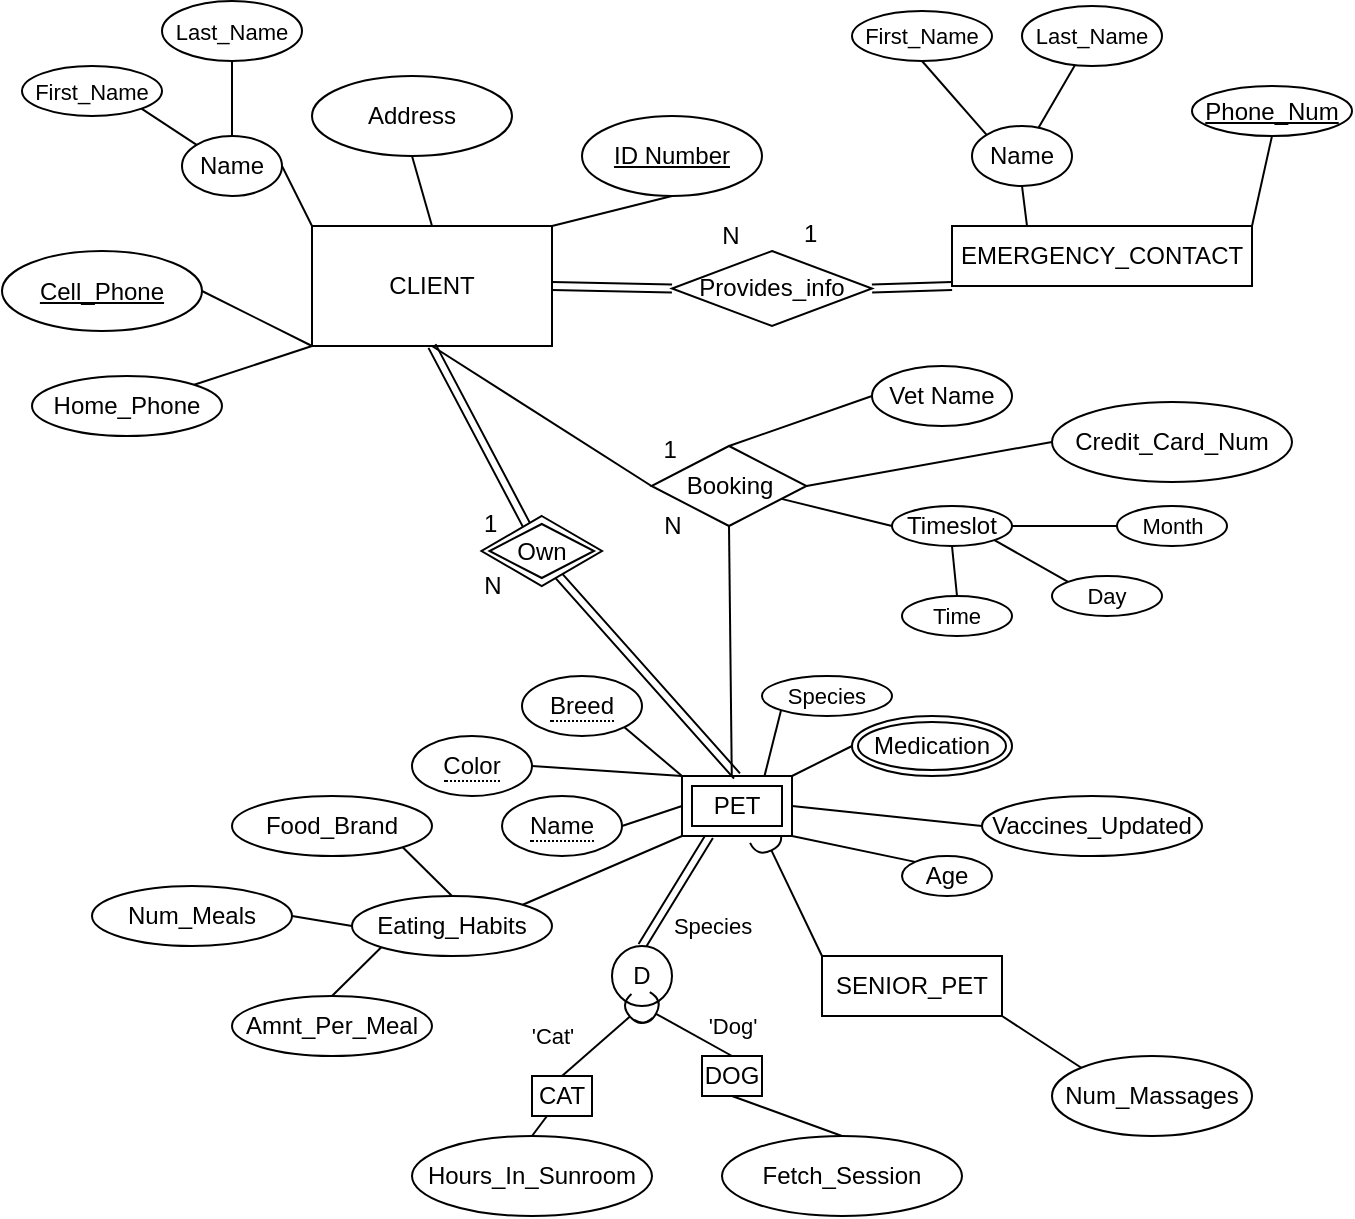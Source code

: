 <mxfile>
    <diagram id="pG3ar79h7M-jeArTsipy" name="Page-1">
        <mxGraphModel dx="711" dy="692" grid="1" gridSize="10" guides="1" tooltips="1" connect="1" arrows="1" fold="1" page="1" pageScale="1" pageWidth="850" pageHeight="1100" math="0" shadow="0">
            <root>
                <mxCell id="0"/>
                <mxCell id="1" parent="0"/>
                <mxCell id="2" value="CLIENT" style="rounded=0;whiteSpace=wrap;html=1;" parent="1" vertex="1">
                    <mxGeometry x="255" y="235" width="120" height="60" as="geometry"/>
                </mxCell>
                <mxCell id="4" value="&lt;u&gt;ID Number&lt;/u&gt;" style="ellipse;whiteSpace=wrap;html=1;" parent="1" vertex="1">
                    <mxGeometry x="390" y="180" width="90" height="40" as="geometry"/>
                </mxCell>
                <mxCell id="5" value="" style="endArrow=none;html=1;exitX=1;exitY=0;exitDx=0;exitDy=0;entryX=0.5;entryY=1;entryDx=0;entryDy=0;" parent="1" source="2" target="4" edge="1">
                    <mxGeometry width="50" height="50" relative="1" as="geometry">
                        <mxPoint x="475" y="525" as="sourcePoint"/>
                        <mxPoint x="525" y="475" as="targetPoint"/>
                    </mxGeometry>
                </mxCell>
                <mxCell id="122" style="edgeStyle=none;shape=link;rounded=1;html=1;exitX=0.5;exitY=0;exitDx=0;exitDy=0;entryX=0.25;entryY=1;entryDx=0;entryDy=0;labelBackgroundColor=default;strokeColor=default;fontFamily=Helvetica;fontSize=11;fontColor=default;endArrow=none;endFill=0;" parent="1" source="7" target="68" edge="1">
                    <mxGeometry relative="1" as="geometry"/>
                </mxCell>
                <mxCell id="7" value="D" style="ellipse;whiteSpace=wrap;html=1;aspect=fixed;" parent="1" vertex="1">
                    <mxGeometry x="405" y="595" width="30" height="30" as="geometry"/>
                </mxCell>
                <mxCell id="11" value="CAT" style="rounded=0;whiteSpace=wrap;html=1;" parent="1" vertex="1">
                    <mxGeometry x="365" y="660" width="30" height="20" as="geometry"/>
                </mxCell>
                <mxCell id="12" value="DOG" style="rounded=0;whiteSpace=wrap;html=1;" parent="1" vertex="1">
                    <mxGeometry x="450" y="650" width="30" height="20" as="geometry"/>
                </mxCell>
                <mxCell id="14" value="" style="endArrow=halfCircle;html=1;exitX=0.5;exitY=0;exitDx=0;exitDy=0;entryX=0.5;entryY=1;entryDx=0;entryDy=0;endFill=0;" parent="1" source="12" target="7" edge="1">
                    <mxGeometry width="50" height="50" relative="1" as="geometry">
                        <mxPoint x="690" y="580" as="sourcePoint"/>
                        <mxPoint x="740" y="530" as="targetPoint"/>
                    </mxGeometry>
                </mxCell>
                <mxCell id="15" value="" style="endArrow=halfCircle;html=1;exitX=0.5;exitY=0;exitDx=0;exitDy=0;entryX=0.5;entryY=1;entryDx=0;entryDy=0;endFill=0;" parent="1" source="11" target="7" edge="1">
                    <mxGeometry width="50" height="50" relative="1" as="geometry">
                        <mxPoint x="510" y="550" as="sourcePoint"/>
                        <mxPoint x="560" y="500" as="targetPoint"/>
                    </mxGeometry>
                </mxCell>
                <mxCell id="17" value="" style="endArrow=none;html=1;strokeColor=default;entryX=0.5;entryY=1;entryDx=0;entryDy=0;exitX=0.5;exitY=0;exitDx=0;exitDy=0;" parent="1" source="21" target="12" edge="1">
                    <mxGeometry width="50" height="50" relative="1" as="geometry">
                        <mxPoint x="470" y="725" as="sourcePoint"/>
                        <mxPoint x="490" y="765" as="targetPoint"/>
                    </mxGeometry>
                </mxCell>
                <mxCell id="119" style="edgeStyle=none;html=1;exitX=0;exitY=0;exitDx=0;exitDy=0;endArrow=halfCircle;endFill=0;entryX=0.75;entryY=1;entryDx=0;entryDy=0;" parent="1" source="20" target="68" edge="1">
                    <mxGeometry relative="1" as="geometry">
                        <mxPoint x="495" y="565" as="targetPoint"/>
                    </mxGeometry>
                </mxCell>
                <mxCell id="20" value="SENIOR_PET" style="rounded=0;whiteSpace=wrap;html=1;" parent="1" vertex="1">
                    <mxGeometry x="510" y="600" width="90" height="30" as="geometry"/>
                </mxCell>
                <mxCell id="21" value="Fetch_Session" style="ellipse;whiteSpace=wrap;html=1;" parent="1" vertex="1">
                    <mxGeometry x="460" y="690" width="120" height="40" as="geometry"/>
                </mxCell>
                <mxCell id="121" style="edgeStyle=none;shape=connector;rounded=1;html=1;exitX=0.5;exitY=0;exitDx=0;exitDy=0;entryX=0.25;entryY=1;entryDx=0;entryDy=0;labelBackgroundColor=default;strokeColor=default;fontFamily=Helvetica;fontSize=11;fontColor=default;endArrow=none;endFill=0;" parent="1" target="11" edge="1">
                    <mxGeometry relative="1" as="geometry">
                        <mxPoint x="365.0" y="690.0" as="sourcePoint"/>
                    </mxGeometry>
                </mxCell>
                <mxCell id="26" value="Hours_In_Sunroom" style="ellipse;whiteSpace=wrap;html=1;" parent="1" vertex="1">
                    <mxGeometry x="305" y="690" width="120" height="40" as="geometry"/>
                </mxCell>
                <mxCell id="34" value="EMERGENCY_CONTACT" style="rounded=0;whiteSpace=wrap;html=1;" parent="1" vertex="1">
                    <mxGeometry x="575" y="235" width="150" height="30" as="geometry"/>
                </mxCell>
                <mxCell id="35" value="Name" style="ellipse;whiteSpace=wrap;html=1;" parent="1" vertex="1">
                    <mxGeometry x="585" y="185" width="50" height="30" as="geometry"/>
                </mxCell>
                <mxCell id="36" value="&lt;u&gt;Phone_Num&lt;/u&gt;" style="ellipse;whiteSpace=wrap;html=1;" parent="1" vertex="1">
                    <mxGeometry x="695" y="165" width="80" height="25" as="geometry"/>
                </mxCell>
                <mxCell id="37" value="" style="endArrow=none;html=1;strokeColor=default;entryX=0.25;entryY=0;entryDx=0;entryDy=0;exitX=0.5;exitY=1;exitDx=0;exitDy=0;" parent="1" source="35" target="34" edge="1">
                    <mxGeometry width="50" height="50" relative="1" as="geometry">
                        <mxPoint x="475" y="405" as="sourcePoint"/>
                        <mxPoint x="525" y="355" as="targetPoint"/>
                    </mxGeometry>
                </mxCell>
                <mxCell id="38" value="" style="endArrow=none;html=1;strokeColor=default;entryX=1;entryY=0;entryDx=0;entryDy=0;exitX=0.5;exitY=1;exitDx=0;exitDy=0;" parent="1" source="36" target="34" edge="1">
                    <mxGeometry width="50" height="50" relative="1" as="geometry">
                        <mxPoint x="475" y="405" as="sourcePoint"/>
                        <mxPoint x="525" y="355" as="targetPoint"/>
                    </mxGeometry>
                </mxCell>
                <mxCell id="39" value="Name" style="ellipse;whiteSpace=wrap;html=1;" parent="1" vertex="1">
                    <mxGeometry x="190" y="190" width="50" height="30" as="geometry"/>
                </mxCell>
                <mxCell id="40" value="" style="endArrow=none;html=1;strokeColor=default;exitX=0;exitY=0;exitDx=0;exitDy=0;entryX=1;entryY=0.5;entryDx=0;entryDy=0;" parent="1" source="2" target="39" edge="1">
                    <mxGeometry width="50" height="50" relative="1" as="geometry">
                        <mxPoint x="475" y="405" as="sourcePoint"/>
                        <mxPoint x="525" y="355" as="targetPoint"/>
                    </mxGeometry>
                </mxCell>
                <mxCell id="42" value="" style="endArrow=none;html=1;strokeColor=default;entryX=1;entryY=0.5;entryDx=0;entryDy=0;exitX=0;exitY=1;exitDx=0;exitDy=0;" parent="1" source="2" target="151" edge="1">
                    <mxGeometry width="50" height="50" relative="1" as="geometry">
                        <mxPoint x="185" y="290" as="sourcePoint"/>
                        <mxPoint x="190" y="275" as="targetPoint"/>
                    </mxGeometry>
                </mxCell>
                <mxCell id="45" value="" style="endArrow=none;html=1;strokeColor=default;exitX=0.5;exitY=0;exitDx=0;exitDy=0;entryX=0.5;entryY=1;entryDx=0;entryDy=0;" parent="1" target="112" edge="1">
                    <mxGeometry width="50" height="50" relative="1" as="geometry">
                        <mxPoint x="465" y="520" as="sourcePoint"/>
                        <mxPoint x="465" y="385" as="targetPoint"/>
                    </mxGeometry>
                </mxCell>
                <mxCell id="46" value="" style="endArrow=none;html=1;strokeColor=default;exitX=0;exitY=0.5;exitDx=0;exitDy=0;entryX=0.5;entryY=1;entryDx=0;entryDy=0;" parent="1" source="112" target="2" edge="1">
                    <mxGeometry width="50" height="50" relative="1" as="geometry">
                        <mxPoint x="420" y="370" as="sourcePoint"/>
                        <mxPoint x="525" y="355" as="targetPoint"/>
                    </mxGeometry>
                </mxCell>
                <mxCell id="52" value="Provides_info" style="rhombus;whiteSpace=wrap;html=1;" parent="1" vertex="1">
                    <mxGeometry x="435" y="247.5" width="100" height="37.5" as="geometry"/>
                </mxCell>
                <mxCell id="53" value="" style="endArrow=none;html=1;strokeColor=default;exitX=1;exitY=0.5;exitDx=0;exitDy=0;entryX=0;entryY=1;entryDx=0;entryDy=0;shape=link;" parent="1" source="52" target="34" edge="1">
                    <mxGeometry width="50" height="50" relative="1" as="geometry">
                        <mxPoint x="475" y="405" as="sourcePoint"/>
                        <mxPoint x="525" y="355" as="targetPoint"/>
                    </mxGeometry>
                </mxCell>
                <mxCell id="54" value="" style="endArrow=none;html=1;strokeColor=default;exitX=1;exitY=0.5;exitDx=0;exitDy=0;entryX=0;entryY=0.5;entryDx=0;entryDy=0;shape=link;" parent="1" source="2" target="52" edge="1">
                    <mxGeometry width="50" height="50" relative="1" as="geometry">
                        <mxPoint x="455" y="315" as="sourcePoint"/>
                        <mxPoint x="505" y="315" as="targetPoint"/>
                    </mxGeometry>
                </mxCell>
                <mxCell id="55" value="Credit_Card_Num" style="ellipse;whiteSpace=wrap;html=1;" parent="1" vertex="1">
                    <mxGeometry x="625" y="323" width="120" height="40" as="geometry"/>
                </mxCell>
                <mxCell id="56" value="" style="endArrow=none;html=1;strokeColor=default;entryX=0;entryY=0.5;entryDx=0;entryDy=0;exitX=1;exitY=0.5;exitDx=0;exitDy=0;" parent="1" source="112" target="55" edge="1">
                    <mxGeometry width="50" height="50" relative="1" as="geometry">
                        <mxPoint x="510" y="370" as="sourcePoint"/>
                        <mxPoint x="600" y="360" as="targetPoint"/>
                    </mxGeometry>
                </mxCell>
                <mxCell id="67" style="edgeStyle=none;html=1;exitX=0;exitY=0.5;exitDx=0;exitDy=0;entryX=1;entryY=0;entryDx=0;entryDy=0;strokeColor=default;endArrow=none;endFill=0;" parent="1" source="63" target="68" edge="1">
                    <mxGeometry relative="1" as="geometry">
                        <mxPoint x="490" y="520" as="targetPoint"/>
                    </mxGeometry>
                </mxCell>
                <mxCell id="63" value="Medication" style="ellipse;shape=doubleEllipse;margin=3;whiteSpace=wrap;html=1;align=center;" parent="1" vertex="1">
                    <mxGeometry x="525" y="480" width="80" height="30" as="geometry"/>
                </mxCell>
                <mxCell id="66" style="edgeStyle=none;html=1;exitX=0;exitY=0.5;exitDx=0;exitDy=0;entryX=1;entryY=0.5;entryDx=0;entryDy=0;strokeColor=default;endArrow=none;endFill=0;" parent="1" source="65" target="68" edge="1">
                    <mxGeometry relative="1" as="geometry">
                        <mxPoint x="490" y="530" as="targetPoint"/>
                    </mxGeometry>
                </mxCell>
                <mxCell id="65" value="Vaccines_Updated" style="ellipse;whiteSpace=wrap;html=1;align=center;" parent="1" vertex="1">
                    <mxGeometry x="590" y="520" width="110" height="30" as="geometry"/>
                </mxCell>
                <mxCell id="68" value="PET" style="shape=ext;margin=3;double=1;whiteSpace=wrap;html=1;align=center;" parent="1" vertex="1">
                    <mxGeometry x="440" y="510" width="55" height="30" as="geometry"/>
                </mxCell>
                <mxCell id="75" style="edgeStyle=none;html=1;exitX=0;exitY=0;exitDx=0;exitDy=0;entryX=1;entryY=1;entryDx=0;entryDy=0;strokeColor=default;endArrow=none;endFill=0;" parent="1" source="74" target="68" edge="1">
                    <mxGeometry relative="1" as="geometry"/>
                </mxCell>
                <mxCell id="74" value="Age" style="ellipse;whiteSpace=wrap;html=1;align=center;" parent="1" vertex="1">
                    <mxGeometry x="550" y="550" width="45" height="20" as="geometry"/>
                </mxCell>
                <mxCell id="81" style="edgeStyle=none;html=1;exitX=1;exitY=0;exitDx=0;exitDy=0;entryX=0;entryY=1;entryDx=0;entryDy=0;strokeColor=default;endArrow=none;endFill=0;" parent="1" source="80" target="68" edge="1">
                    <mxGeometry relative="1" as="geometry"/>
                </mxCell>
                <mxCell id="80" value="Eating_Habits" style="ellipse;whiteSpace=wrap;html=1;align=center;" parent="1" vertex="1">
                    <mxGeometry x="275" y="570" width="100" height="30" as="geometry"/>
                </mxCell>
                <mxCell id="83" style="edgeStyle=none;html=1;exitX=1;exitY=1;exitDx=0;exitDy=0;entryX=0.5;entryY=0;entryDx=0;entryDy=0;strokeColor=default;endArrow=none;endFill=0;" parent="1" source="82" target="80" edge="1">
                    <mxGeometry relative="1" as="geometry"/>
                </mxCell>
                <mxCell id="82" value="Food_Brand" style="ellipse;whiteSpace=wrap;html=1;align=center;" parent="1" vertex="1">
                    <mxGeometry x="215" y="520" width="100" height="30" as="geometry"/>
                </mxCell>
                <mxCell id="85" style="edgeStyle=none;html=1;exitX=0.5;exitY=0;exitDx=0;exitDy=0;entryX=0;entryY=1;entryDx=0;entryDy=0;strokeColor=default;endArrow=none;endFill=0;" parent="1" source="84" target="80" edge="1">
                    <mxGeometry relative="1" as="geometry"/>
                </mxCell>
                <mxCell id="84" value="Amnt_Per_Meal" style="ellipse;whiteSpace=wrap;html=1;align=center;" parent="1" vertex="1">
                    <mxGeometry x="215" y="620" width="100" height="30" as="geometry"/>
                </mxCell>
                <mxCell id="87" style="edgeStyle=none;html=1;exitX=1;exitY=0.5;exitDx=0;exitDy=0;entryX=0;entryY=0.5;entryDx=0;entryDy=0;strokeColor=default;endArrow=none;endFill=0;" parent="1" source="86" target="80" edge="1">
                    <mxGeometry relative="1" as="geometry"/>
                </mxCell>
                <mxCell id="86" value="Num_Meals" style="ellipse;whiteSpace=wrap;html=1;align=center;" parent="1" vertex="1">
                    <mxGeometry x="145" y="565" width="100" height="30" as="geometry"/>
                </mxCell>
                <mxCell id="89" style="edgeStyle=none;html=1;exitX=0.5;exitY=1;exitDx=0;exitDy=0;entryX=0.5;entryY=0;entryDx=0;entryDy=0;strokeColor=default;endArrow=none;endFill=0;" parent="1" source="88" target="2" edge="1">
                    <mxGeometry relative="1" as="geometry"/>
                </mxCell>
                <mxCell id="88" value="Address" style="ellipse;whiteSpace=wrap;html=1;align=center;" parent="1" vertex="1">
                    <mxGeometry x="255" y="160" width="100" height="40" as="geometry"/>
                </mxCell>
                <mxCell id="91" style="edgeStyle=none;html=1;exitX=0;exitY=0.5;exitDx=0;exitDy=0;entryX=0.5;entryY=0;entryDx=0;entryDy=0;strokeColor=default;endArrow=none;endFill=0;" parent="1" source="90" target="112" edge="1">
                    <mxGeometry relative="1" as="geometry">
                        <mxPoint x="465" y="350" as="targetPoint"/>
                    </mxGeometry>
                </mxCell>
                <mxCell id="90" value="Vet Name" style="ellipse;whiteSpace=wrap;html=1;align=center;" parent="1" vertex="1">
                    <mxGeometry x="535" y="305" width="70" height="30" as="geometry"/>
                </mxCell>
                <mxCell id="96" style="edgeStyle=none;html=1;exitX=0;exitY=0;exitDx=0;exitDy=0;entryX=1;entryY=1;entryDx=0;entryDy=0;strokeColor=default;endArrow=none;endFill=0;" parent="1" source="95" target="20" edge="1">
                    <mxGeometry relative="1" as="geometry"/>
                </mxCell>
                <mxCell id="95" value="Num_Massages" style="ellipse;whiteSpace=wrap;html=1;align=center;" parent="1" vertex="1">
                    <mxGeometry x="625" y="650" width="100" height="40" as="geometry"/>
                </mxCell>
                <mxCell id="98" style="edgeStyle=none;html=1;exitX=1;exitY=1;exitDx=0;exitDy=0;entryX=0.5;entryY=0;entryDx=0;entryDy=0;strokeColor=default;endArrow=none;endFill=0;shape=link;" parent="1" target="68" edge="1">
                    <mxGeometry relative="1" as="geometry">
                        <mxPoint x="376.25" y="407.5" as="sourcePoint"/>
                    </mxGeometry>
                </mxCell>
                <mxCell id="99" style="edgeStyle=none;html=1;exitX=0.5;exitY=0;exitDx=0;exitDy=0;entryX=0.5;entryY=1;entryDx=0;entryDy=0;strokeColor=default;endArrow=none;endFill=0;shape=link;" parent="1" target="2" edge="1">
                    <mxGeometry relative="1" as="geometry">
                        <mxPoint x="362.5" y="385" as="sourcePoint"/>
                    </mxGeometry>
                </mxCell>
                <mxCell id="101" value="1" style="text;strokeColor=none;fillColor=none;spacingLeft=4;spacingRight=4;overflow=hidden;rotatable=0;points=[[0,0.5],[1,0.5]];portConstraint=eastwest;fontSize=12;" parent="1" vertex="1">
                    <mxGeometry x="335" y="370" width="40" height="30" as="geometry"/>
                </mxCell>
                <mxCell id="103" style="edgeStyle=none;html=1;exitX=0;exitY=0.5;exitDx=0;exitDy=0;strokeColor=default;endArrow=none;endFill=0;" parent="1" source="102" target="112" edge="1">
                    <mxGeometry relative="1" as="geometry">
                        <mxPoint x="510" y="370" as="targetPoint"/>
                    </mxGeometry>
                </mxCell>
                <mxCell id="102" value="Timeslot" style="ellipse;whiteSpace=wrap;html=1;align=center;" parent="1" vertex="1">
                    <mxGeometry x="545" y="375" width="60" height="20" as="geometry"/>
                </mxCell>
                <mxCell id="111" style="edgeStyle=none;html=1;exitX=1;exitY=0.5;exitDx=0;exitDy=0;entryX=0;entryY=0;entryDx=0;entryDy=0;strokeColor=default;endArrow=none;endFill=0;" parent="1" source="105" target="68" edge="1">
                    <mxGeometry relative="1" as="geometry"/>
                </mxCell>
                <mxCell id="105" value="&lt;span style=&quot;border-bottom: 1px dotted&quot;&gt;Color&lt;/span&gt;" style="ellipse;whiteSpace=wrap;html=1;align=center;" parent="1" vertex="1">
                    <mxGeometry x="305" y="490" width="60" height="30" as="geometry"/>
                </mxCell>
                <mxCell id="110" style="edgeStyle=none;html=1;exitX=1;exitY=0.5;exitDx=0;exitDy=0;entryX=0;entryY=0.5;entryDx=0;entryDy=0;strokeColor=default;endArrow=none;endFill=0;" parent="1" source="106" target="68" edge="1">
                    <mxGeometry relative="1" as="geometry"/>
                </mxCell>
                <mxCell id="106" value="&lt;span style=&quot;border-bottom: 1px dotted&quot;&gt;Name&lt;br&gt;&lt;/span&gt;" style="ellipse;whiteSpace=wrap;html=1;align=center;" parent="1" vertex="1">
                    <mxGeometry x="350" y="520" width="60" height="30" as="geometry"/>
                </mxCell>
                <mxCell id="109" style="edgeStyle=none;html=1;exitX=1;exitY=1;exitDx=0;exitDy=0;entryX=0;entryY=0;entryDx=0;entryDy=0;strokeColor=default;endArrow=none;endFill=0;" parent="1" source="108" target="68" edge="1">
                    <mxGeometry relative="1" as="geometry"/>
                </mxCell>
                <mxCell id="108" value="&lt;span style=&quot;border-bottom: 1px dotted&quot;&gt;Breed&lt;br&gt;&lt;/span&gt;" style="ellipse;whiteSpace=wrap;html=1;align=center;" parent="1" vertex="1">
                    <mxGeometry x="360" y="460" width="60" height="30" as="geometry"/>
                </mxCell>
                <mxCell id="112" value="Booking" style="shape=rhombus;perimeter=rhombusPerimeter;whiteSpace=wrap;html=1;align=center;" parent="1" vertex="1">
                    <mxGeometry x="424.75" y="345" width="77.5" height="40" as="geometry"/>
                </mxCell>
                <mxCell id="113" value="Own" style="shape=rhombus;double=1;perimeter=rhombusPerimeter;whiteSpace=wrap;html=1;align=center;" parent="1" vertex="1">
                    <mxGeometry x="339.75" y="380" width="60.25" height="35" as="geometry"/>
                </mxCell>
                <mxCell id="114" value="1" style="text;strokeColor=none;fillColor=none;spacingLeft=4;spacingRight=4;overflow=hidden;rotatable=0;points=[[0,0.5],[1,0.5]];portConstraint=eastwest;fontSize=12;" parent="1" vertex="1">
                    <mxGeometry x="424.75" y="333" width="40" height="30" as="geometry"/>
                </mxCell>
                <mxCell id="115" value="1" style="text;strokeColor=none;fillColor=none;spacingLeft=4;spacingRight=4;overflow=hidden;rotatable=0;points=[[0,0.5],[1,0.5]];portConstraint=eastwest;fontSize=12;" parent="1" vertex="1">
                    <mxGeometry x="495" y="225" width="40" height="30" as="geometry"/>
                </mxCell>
                <mxCell id="135" style="edgeStyle=none;shape=connector;rounded=1;html=1;exitX=1;exitY=1;exitDx=0;exitDy=0;entryX=0;entryY=0;entryDx=0;entryDy=0;labelBackgroundColor=default;strokeColor=default;fontFamily=Helvetica;fontSize=11;fontColor=default;endArrow=none;endFill=0;" parent="1" source="126" target="39" edge="1">
                    <mxGeometry relative="1" as="geometry"/>
                </mxCell>
                <mxCell id="126" value="First_Name" style="ellipse;whiteSpace=wrap;html=1;align=center;fontFamily=Helvetica;fontSize=11;fontColor=default;" parent="1" vertex="1">
                    <mxGeometry x="110" y="155" width="70" height="25" as="geometry"/>
                </mxCell>
                <mxCell id="134" style="edgeStyle=none;shape=connector;rounded=1;html=1;exitX=0.5;exitY=1;exitDx=0;exitDy=0;entryX=0.5;entryY=0;entryDx=0;entryDy=0;labelBackgroundColor=default;strokeColor=default;fontFamily=Helvetica;fontSize=11;fontColor=default;endArrow=none;endFill=0;" parent="1" source="127" target="39" edge="1">
                    <mxGeometry relative="1" as="geometry"/>
                </mxCell>
                <mxCell id="127" value="Last_Name" style="ellipse;whiteSpace=wrap;html=1;align=center;fontFamily=Helvetica;fontSize=11;fontColor=default;" parent="1" vertex="1">
                    <mxGeometry x="180" y="122.5" width="70" height="30" as="geometry"/>
                </mxCell>
                <mxCell id="132" style="edgeStyle=none;shape=connector;rounded=1;html=1;exitX=0.5;exitY=1;exitDx=0;exitDy=0;entryX=0;entryY=0;entryDx=0;entryDy=0;labelBackgroundColor=default;strokeColor=default;fontFamily=Helvetica;fontSize=11;fontColor=default;endArrow=none;endFill=0;" parent="1" source="128" target="35" edge="1">
                    <mxGeometry relative="1" as="geometry"/>
                </mxCell>
                <mxCell id="128" value="First_Name" style="ellipse;whiteSpace=wrap;html=1;align=center;fontFamily=Helvetica;fontSize=11;fontColor=default;" parent="1" vertex="1">
                    <mxGeometry x="525" y="127.5" width="70" height="25" as="geometry"/>
                </mxCell>
                <mxCell id="130" value="" style="edgeStyle=none;shape=connector;rounded=1;html=1;labelBackgroundColor=default;strokeColor=default;fontFamily=Helvetica;fontSize=11;fontColor=default;endArrow=none;endFill=0;" parent="1" source="129" target="35" edge="1">
                    <mxGeometry relative="1" as="geometry"/>
                </mxCell>
                <mxCell id="129" value="Last_Name" style="ellipse;whiteSpace=wrap;html=1;align=center;fontFamily=Helvetica;fontSize=11;fontColor=default;" parent="1" vertex="1">
                    <mxGeometry x="610" y="125" width="70" height="30" as="geometry"/>
                </mxCell>
                <mxCell id="143" style="edgeStyle=none;shape=connector;rounded=1;html=1;exitX=0;exitY=0.5;exitDx=0;exitDy=0;labelBackgroundColor=default;strokeColor=default;fontFamily=Helvetica;fontSize=11;fontColor=default;endArrow=none;endFill=0;entryX=1;entryY=0.5;entryDx=0;entryDy=0;" parent="1" source="137" target="102" edge="1">
                    <mxGeometry relative="1" as="geometry">
                        <mxPoint x="600" y="385.25" as="targetPoint"/>
                    </mxGeometry>
                </mxCell>
                <mxCell id="137" value="Month" style="ellipse;whiteSpace=wrap;html=1;align=center;fontFamily=Helvetica;fontSize=11;fontColor=default;" parent="1" vertex="1">
                    <mxGeometry x="657.5" y="375" width="55" height="20" as="geometry"/>
                </mxCell>
                <mxCell id="142" style="edgeStyle=none;shape=connector;rounded=1;html=1;exitX=0;exitY=0;exitDx=0;exitDy=0;entryX=1;entryY=1;entryDx=0;entryDy=0;labelBackgroundColor=default;strokeColor=default;fontFamily=Helvetica;fontSize=11;fontColor=default;endArrow=none;endFill=0;" parent="1" source="138" target="102" edge="1">
                    <mxGeometry relative="1" as="geometry"/>
                </mxCell>
                <mxCell id="138" value="Day" style="ellipse;whiteSpace=wrap;html=1;align=center;fontFamily=Helvetica;fontSize=11;fontColor=default;" parent="1" vertex="1">
                    <mxGeometry x="625" y="410" width="55" height="20" as="geometry"/>
                </mxCell>
                <mxCell id="141" style="edgeStyle=none;shape=connector;rounded=1;html=1;exitX=0.5;exitY=0;exitDx=0;exitDy=0;entryX=0.5;entryY=1;entryDx=0;entryDy=0;labelBackgroundColor=default;strokeColor=default;fontFamily=Helvetica;fontSize=11;fontColor=default;endArrow=none;endFill=0;" parent="1" source="139" target="102" edge="1">
                    <mxGeometry relative="1" as="geometry"/>
                </mxCell>
                <mxCell id="139" value="Time" style="ellipse;whiteSpace=wrap;html=1;align=center;fontFamily=Helvetica;fontSize=11;fontColor=default;" parent="1" vertex="1">
                    <mxGeometry x="550" y="420" width="55" height="20" as="geometry"/>
                </mxCell>
                <mxCell id="145" value="Species" style="text;html=1;align=center;verticalAlign=middle;resizable=0;points=[];autosize=1;strokeColor=none;fillColor=none;fontSize=11;fontFamily=Helvetica;fontColor=default;" parent="1" vertex="1">
                    <mxGeometry x="425" y="570" width="60" height="30" as="geometry"/>
                </mxCell>
                <mxCell id="146" value="'Cat'" style="text;html=1;align=center;verticalAlign=middle;resizable=0;points=[];autosize=1;strokeColor=none;fillColor=none;fontSize=11;fontFamily=Helvetica;fontColor=default;" parent="1" vertex="1">
                    <mxGeometry x="355" y="625" width="40" height="30" as="geometry"/>
                </mxCell>
                <mxCell id="147" value="'Dog'" style="text;html=1;align=center;verticalAlign=middle;resizable=0;points=[];autosize=1;strokeColor=none;fillColor=none;fontSize=11;fontFamily=Helvetica;fontColor=default;" parent="1" vertex="1">
                    <mxGeometry x="440" y="620" width="50" height="30" as="geometry"/>
                </mxCell>
                <mxCell id="149" style="edgeStyle=none;shape=connector;rounded=1;html=1;exitX=0;exitY=1;exitDx=0;exitDy=0;entryX=0.75;entryY=0;entryDx=0;entryDy=0;labelBackgroundColor=default;strokeColor=default;fontFamily=Helvetica;fontSize=11;fontColor=default;endArrow=none;endFill=0;" parent="1" source="148" target="68" edge="1">
                    <mxGeometry relative="1" as="geometry"/>
                </mxCell>
                <mxCell id="148" value="Species" style="ellipse;whiteSpace=wrap;html=1;align=center;fontFamily=Helvetica;fontSize=11;fontColor=default;" parent="1" vertex="1">
                    <mxGeometry x="480" y="460" width="65" height="20" as="geometry"/>
                </mxCell>
                <mxCell id="151" value="&lt;u&gt;Cell_Phone&lt;/u&gt;" style="ellipse;whiteSpace=wrap;html=1;align=center;fontStyle=4;" parent="1" vertex="1">
                    <mxGeometry x="100" y="247.5" width="100" height="40" as="geometry"/>
                </mxCell>
                <mxCell id="153" style="edgeStyle=none;html=1;exitX=1;exitY=0;exitDx=0;exitDy=0;entryX=0;entryY=1;entryDx=0;entryDy=0;endArrow=none;endFill=0;" parent="1" source="152" target="2" edge="1">
                    <mxGeometry relative="1" as="geometry"/>
                </mxCell>
                <mxCell id="152" value="Home_Phone" style="ellipse;whiteSpace=wrap;html=1;align=center;" parent="1" vertex="1">
                    <mxGeometry x="115" y="310" width="95" height="30" as="geometry"/>
                </mxCell>
                <mxCell id="154" value="N" style="text;html=1;align=center;verticalAlign=middle;resizable=0;points=[];autosize=1;strokeColor=none;fillColor=none;" vertex="1" parent="1">
                    <mxGeometry x="330" y="400" width="30" height="30" as="geometry"/>
                </mxCell>
                <mxCell id="155" value="N" style="text;html=1;align=center;verticalAlign=middle;resizable=0;points=[];autosize=1;strokeColor=none;fillColor=none;" vertex="1" parent="1">
                    <mxGeometry x="420" y="370" width="30" height="30" as="geometry"/>
                </mxCell>
                <mxCell id="156" value="N" style="text;html=1;align=center;verticalAlign=middle;resizable=0;points=[];autosize=1;strokeColor=none;fillColor=none;" vertex="1" parent="1">
                    <mxGeometry x="448.5" y="225" width="30" height="30" as="geometry"/>
                </mxCell>
            </root>
        </mxGraphModel>
    </diagram>
</mxfile>